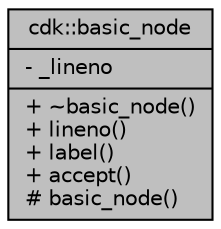 digraph "cdk::basic_node"
{
 // INTERACTIVE_SVG=YES
 // LATEX_PDF_SIZE
  edge [fontname="Helvetica",fontsize="10",labelfontname="Helvetica",labelfontsize="10"];
  node [fontname="Helvetica",fontsize="10",shape=record];
  Node1 [label="{cdk::basic_node\n|- _lineno\l|+ ~basic_node()\l+ lineno()\l+ label()\l+ accept()\l# basic_node()\l}",height=0.2,width=0.4,color="black", fillcolor="grey75", style="filled", fontcolor="black",tooltip=" "];
}
